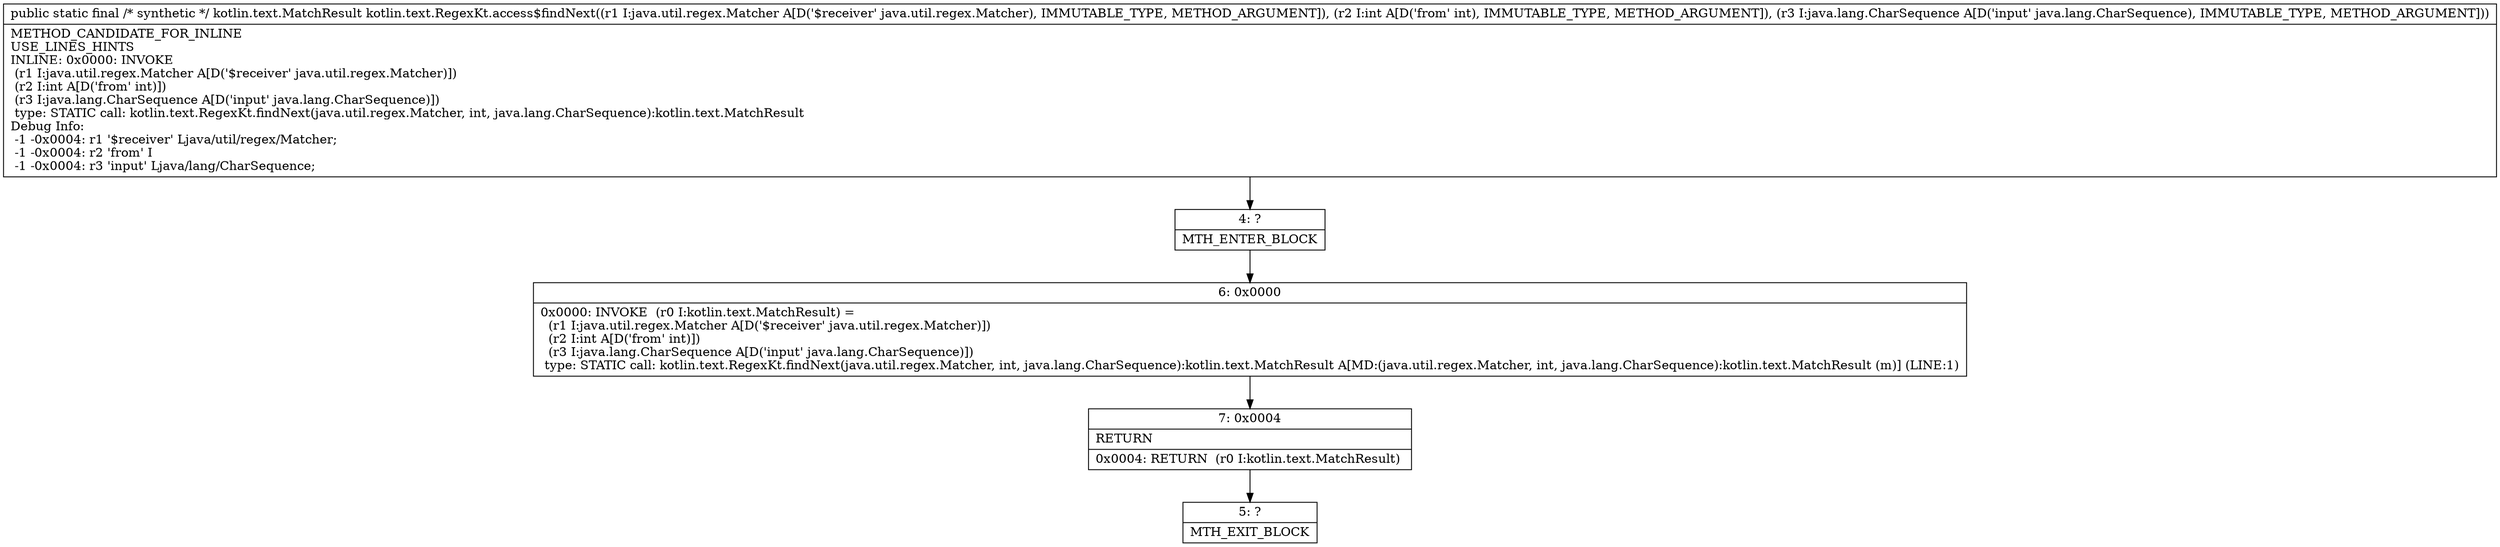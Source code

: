 digraph "CFG forkotlin.text.RegexKt.access$findNext(Ljava\/util\/regex\/Matcher;ILjava\/lang\/CharSequence;)Lkotlin\/text\/MatchResult;" {
Node_4 [shape=record,label="{4\:\ ?|MTH_ENTER_BLOCK\l}"];
Node_6 [shape=record,label="{6\:\ 0x0000|0x0000: INVOKE  (r0 I:kotlin.text.MatchResult) = \l  (r1 I:java.util.regex.Matcher A[D('$receiver' java.util.regex.Matcher)])\l  (r2 I:int A[D('from' int)])\l  (r3 I:java.lang.CharSequence A[D('input' java.lang.CharSequence)])\l type: STATIC call: kotlin.text.RegexKt.findNext(java.util.regex.Matcher, int, java.lang.CharSequence):kotlin.text.MatchResult A[MD:(java.util.regex.Matcher, int, java.lang.CharSequence):kotlin.text.MatchResult (m)] (LINE:1)\l}"];
Node_7 [shape=record,label="{7\:\ 0x0004|RETURN\l|0x0004: RETURN  (r0 I:kotlin.text.MatchResult) \l}"];
Node_5 [shape=record,label="{5\:\ ?|MTH_EXIT_BLOCK\l}"];
MethodNode[shape=record,label="{public static final \/* synthetic *\/ kotlin.text.MatchResult kotlin.text.RegexKt.access$findNext((r1 I:java.util.regex.Matcher A[D('$receiver' java.util.regex.Matcher), IMMUTABLE_TYPE, METHOD_ARGUMENT]), (r2 I:int A[D('from' int), IMMUTABLE_TYPE, METHOD_ARGUMENT]), (r3 I:java.lang.CharSequence A[D('input' java.lang.CharSequence), IMMUTABLE_TYPE, METHOD_ARGUMENT]))  | METHOD_CANDIDATE_FOR_INLINE\lUSE_LINES_HINTS\lINLINE: 0x0000: INVOKE  \l  (r1 I:java.util.regex.Matcher A[D('$receiver' java.util.regex.Matcher)])\l  (r2 I:int A[D('from' int)])\l  (r3 I:java.lang.CharSequence A[D('input' java.lang.CharSequence)])\l type: STATIC call: kotlin.text.RegexKt.findNext(java.util.regex.Matcher, int, java.lang.CharSequence):kotlin.text.MatchResult\lDebug Info:\l  \-1 \-0x0004: r1 '$receiver' Ljava\/util\/regex\/Matcher;\l  \-1 \-0x0004: r2 'from' I\l  \-1 \-0x0004: r3 'input' Ljava\/lang\/CharSequence;\l}"];
MethodNode -> Node_4;Node_4 -> Node_6;
Node_6 -> Node_7;
Node_7 -> Node_5;
}


